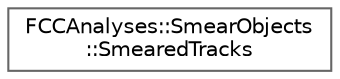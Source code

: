 digraph "Graphical Class Hierarchy"
{
 // LATEX_PDF_SIZE
  bgcolor="transparent";
  edge [fontname=Helvetica,fontsize=10,labelfontname=Helvetica,labelfontsize=10];
  node [fontname=Helvetica,fontsize=10,shape=box,height=0.2,width=0.4];
  rankdir="LR";
  Node0 [id="Node000000",label="FCCAnalyses::SmearObjects\l::SmearedTracks",height=0.2,width=0.4,color="grey40", fillcolor="white", style="filled",URL="$structFCCAnalyses_1_1SmearObjects_1_1SmearedTracks.html",tooltip="generates new track states, by rescaling the covariance matrix of the tracks"];
}
